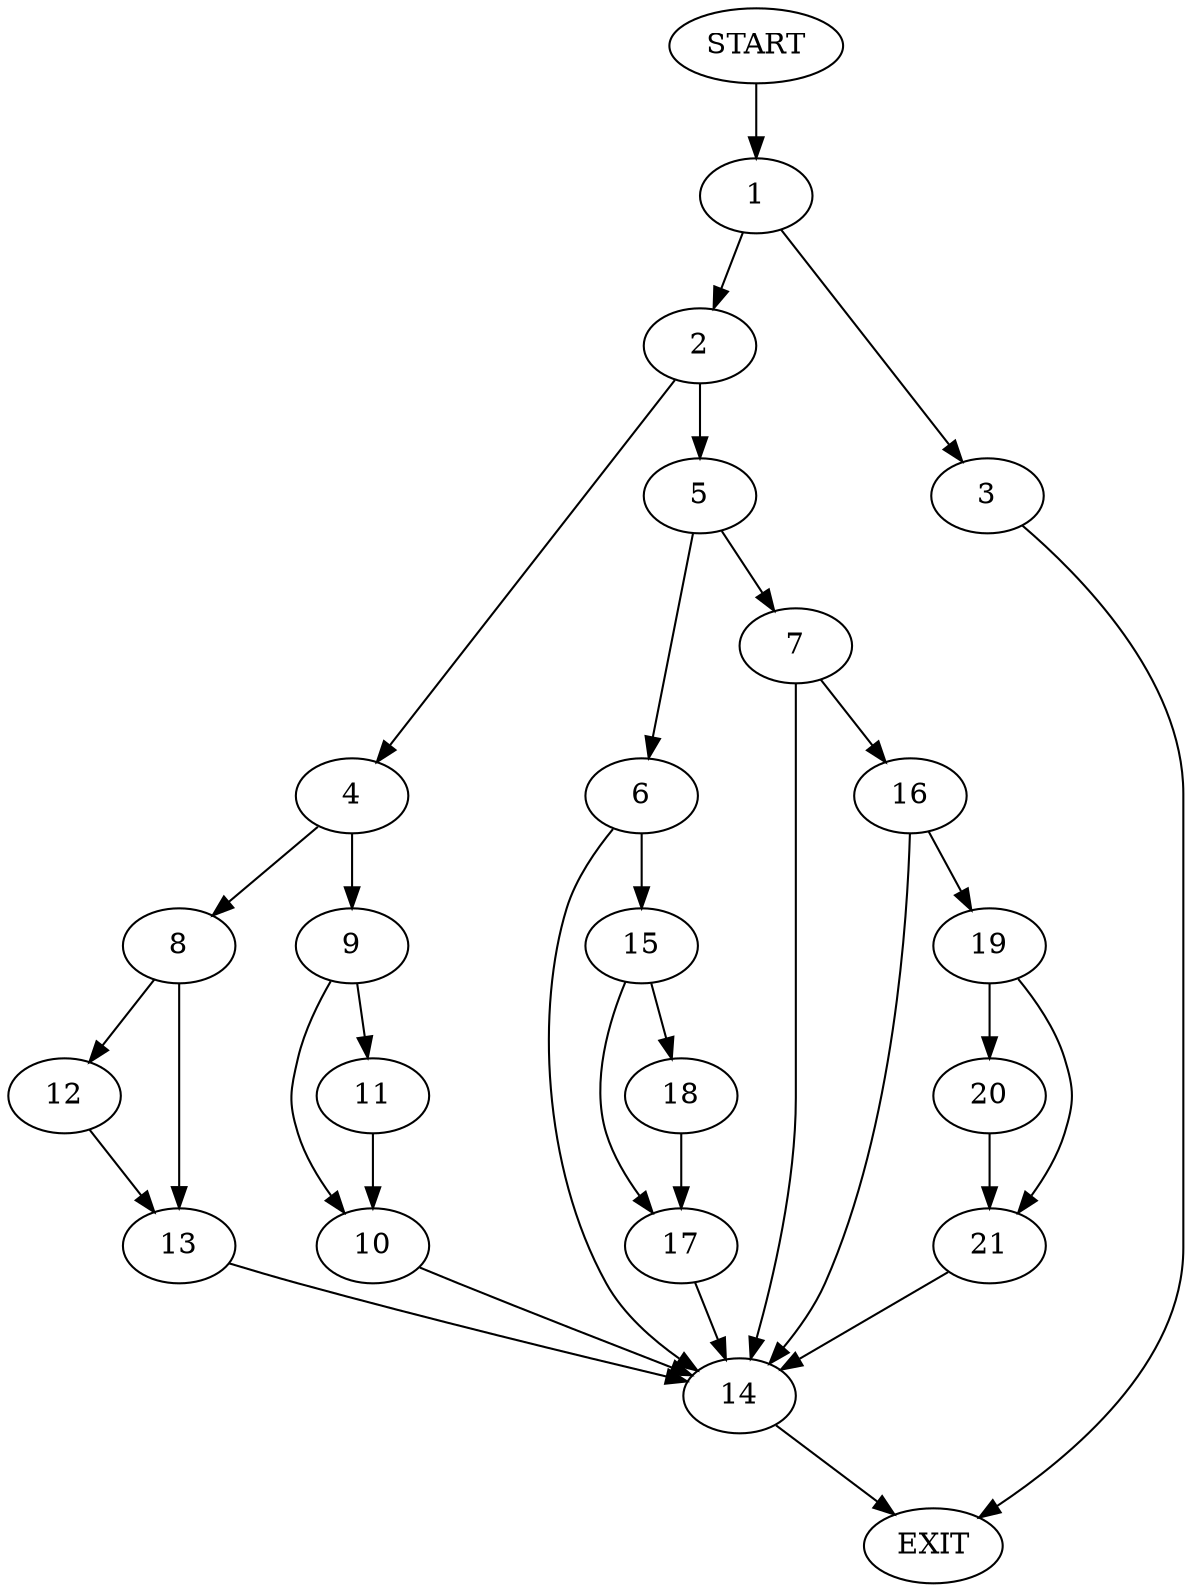 digraph {
0 [label="START"]
22 [label="EXIT"]
0 -> 1
1 -> 2
1 -> 3
2 -> 4
2 -> 5
3 -> 22
5 -> 6
5 -> 7
4 -> 8
4 -> 9
9 -> 10
9 -> 11
8 -> 12
8 -> 13
11 -> 10
10 -> 14
14 -> 22
12 -> 13
13 -> 14
6 -> 14
6 -> 15
7 -> 14
7 -> 16
15 -> 17
15 -> 18
17 -> 14
18 -> 17
16 -> 14
16 -> 19
19 -> 20
19 -> 21
21 -> 14
20 -> 21
}
